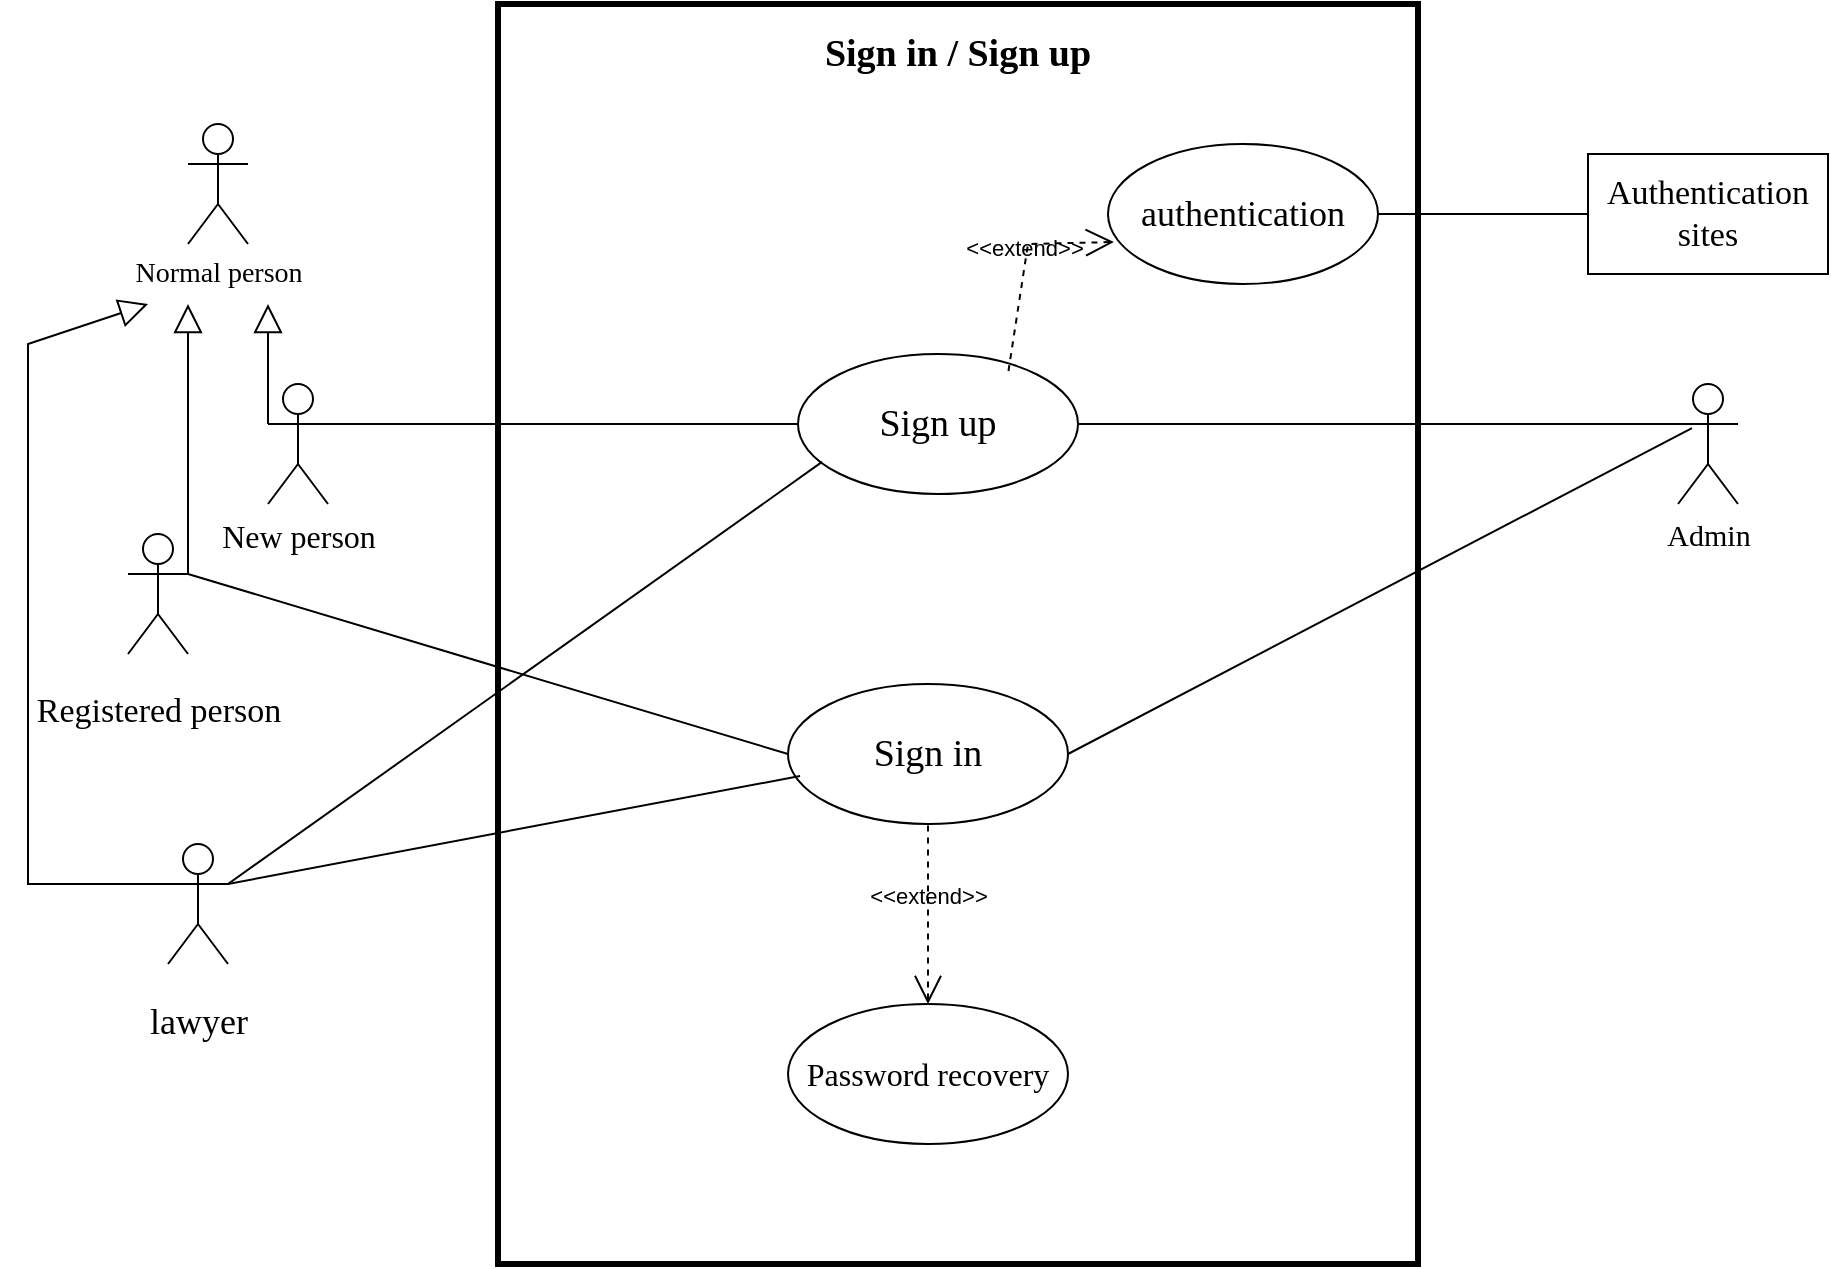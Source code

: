 <mxfile version="24.9.0">
  <diagram name="Page-1" id="xDsVIpmdpcAzzEBpDrNa">
    <mxGraphModel grid="1" page="1" gridSize="10" guides="1" tooltips="1" connect="1" arrows="1" fold="1" pageScale="1" pageWidth="3300" pageHeight="4681" math="0" shadow="0">
      <root>
        <mxCell id="0" />
        <mxCell id="1" parent="0" />
        <mxCell id="tP7MC1IY8utQFBznhmKp-1" value="" style="rounded=0;whiteSpace=wrap;html=1;fillColor=none;strokeWidth=3;" vertex="1" parent="1">
          <mxGeometry x="255" y="60" width="460" height="630" as="geometry" />
        </mxCell>
        <mxCell id="tP7MC1IY8utQFBznhmKp-2" value="&lt;b&gt;&lt;font face=&quot;Times New Roman&quot; style=&quot;font-size: 19px;&quot;&gt;Sign in / Sign up&lt;/font&gt;&lt;font face=&quot;Times New Roman&quot; style=&quot;font-size: 19px;&quot;&gt;&lt;br&gt;&lt;/font&gt;&lt;/b&gt;" style="text;html=1;align=center;verticalAlign=middle;whiteSpace=wrap;rounded=0;" vertex="1" parent="1">
          <mxGeometry x="400" y="70" width="170" height="30" as="geometry" />
        </mxCell>
        <mxCell id="tP7MC1IY8utQFBznhmKp-3" value="&lt;font face=&quot;Times New Roman&quot; style=&quot;font-size: 19px;&quot;&gt;Sign up&lt;br&gt;&lt;/font&gt;" style="ellipse;whiteSpace=wrap;html=1;" vertex="1" parent="1">
          <mxGeometry x="405" y="235" width="140" height="70" as="geometry" />
        </mxCell>
        <mxCell id="tP7MC1IY8utQFBznhmKp-4" value="&lt;font style=&quot;font-size: 19px;&quot; face=&quot;Times New Roman&quot;&gt;Sign in&lt;br&gt;&lt;/font&gt;" style="ellipse;whiteSpace=wrap;html=1;" vertex="1" parent="1">
          <mxGeometry x="400" y="400" width="140" height="70" as="geometry" />
        </mxCell>
        <mxCell id="tP7MC1IY8utQFBznhmKp-6" value="&lt;font style=&quot;font-size: 16px;&quot; face=&quot;Times New Roman&quot;&gt;Password recovery&lt;br&gt;&lt;/font&gt;" style="ellipse;whiteSpace=wrap;html=1;" vertex="1" parent="1">
          <mxGeometry x="400" y="560" width="140" height="70" as="geometry" />
        </mxCell>
        <mxCell id="tP7MC1IY8utQFBznhmKp-7" value="&lt;font style=&quot;font-size: 14px;&quot; face=&quot;Times New Roman&quot;&gt;Normal person&lt;br&gt;&lt;/font&gt;" style="shape=umlActor;html=1;verticalLabelPosition=bottom;verticalAlign=top;align=center;" vertex="1" parent="1">
          <mxGeometry x="100" y="120" width="30" height="60" as="geometry" />
        </mxCell>
        <mxCell id="tP7MC1IY8utQFBznhmKp-8" value="" style="edgeStyle=none;html=1;endArrow=none;verticalAlign=bottom;rounded=0;exitX=1;exitY=0.333;exitDx=0;exitDy=0;exitPerimeter=0;entryX=0;entryY=0.5;entryDx=0;entryDy=0;" edge="1" parent="1" source="tP7MC1IY8utQFBznhmKp-13" target="tP7MC1IY8utQFBznhmKp-3">
          <mxGeometry width="160" relative="1" as="geometry">
            <mxPoint x="430" y="470" as="sourcePoint" />
            <mxPoint x="590" y="470" as="targetPoint" />
            <Array as="points" />
          </mxGeometry>
        </mxCell>
        <mxCell id="tP7MC1IY8utQFBznhmKp-9" value="&amp;lt;&amp;lt;extend&amp;gt;&amp;gt;" style="edgeStyle=none;html=1;startArrow=open;endArrow=none;startSize=12;verticalAlign=bottom;dashed=1;labelBackgroundColor=none;rounded=0;entryX=0.5;entryY=1;entryDx=0;entryDy=0;exitX=0.5;exitY=0;exitDx=0;exitDy=0;" edge="1" parent="1" source="tP7MC1IY8utQFBznhmKp-6" target="tP7MC1IY8utQFBznhmKp-4">
          <mxGeometry width="160" relative="1" as="geometry">
            <mxPoint x="430" y="560" as="sourcePoint" />
            <mxPoint x="590" y="560" as="targetPoint" />
          </mxGeometry>
        </mxCell>
        <mxCell id="tP7MC1IY8utQFBznhmKp-10" value="" style="edgeStyle=none;html=1;endArrow=none;verticalAlign=bottom;rounded=0;exitX=1;exitY=0.333;exitDx=0;exitDy=0;exitPerimeter=0;entryX=0;entryY=0.5;entryDx=0;entryDy=0;" edge="1" parent="1" source="tP7MC1IY8utQFBznhmKp-12" target="tP7MC1IY8utQFBznhmKp-4">
          <mxGeometry width="160" relative="1" as="geometry">
            <mxPoint x="430" y="470" as="sourcePoint" />
            <mxPoint x="590" y="470" as="targetPoint" />
            <Array as="points" />
          </mxGeometry>
        </mxCell>
        <mxCell id="tP7MC1IY8utQFBznhmKp-12" value="&lt;pre aria-label=&quot;Translated text: Registered&quot; dir=&quot;ltr&quot; data-ved=&quot;2ahUKEwib_dqemvWJAxWP2gIHHToVGhYQ3ewLegQIBRAT&quot; style=&quot;text-align:left&quot; id=&quot;tw-target-text&quot; data-placeholder=&quot;Translation&quot; class=&quot;tw-data-text tw-text-large tw-ta&quot;&gt;&lt;font style=&quot;font-size: 17px;&quot; face=&quot;Times New Roman&quot;&gt;&lt;span lang=&quot;en&quot; class=&quot;Y2IQFc&quot;&gt;Registered person&lt;/span&gt;&lt;/font&gt;&lt;/pre&gt;" style="shape=umlActor;html=1;verticalLabelPosition=bottom;verticalAlign=top;align=center;" vertex="1" parent="1">
          <mxGeometry x="70" y="325" width="30" height="60" as="geometry" />
        </mxCell>
        <mxCell id="tP7MC1IY8utQFBznhmKp-13" value="&lt;font style=&quot;font-size: 16px;&quot; face=&quot;Times New Roman&quot;&gt;New person&lt;br&gt;&lt;/font&gt;" style="shape=umlActor;html=1;verticalLabelPosition=bottom;verticalAlign=top;align=center;" vertex="1" parent="1">
          <mxGeometry x="140" y="250" width="30" height="60" as="geometry" />
        </mxCell>
        <mxCell id="tP7MC1IY8utQFBznhmKp-15" value="" style="edgeStyle=none;html=1;endArrow=block;endFill=0;endSize=12;verticalAlign=bottom;rounded=0;exitX=1;exitY=0.333;exitDx=0;exitDy=0;exitPerimeter=0;" edge="1" parent="1" source="tP7MC1IY8utQFBznhmKp-12">
          <mxGeometry width="160" relative="1" as="geometry">
            <mxPoint x="320" y="460" as="sourcePoint" />
            <mxPoint x="100" y="210" as="targetPoint" />
          </mxGeometry>
        </mxCell>
        <mxCell id="tP7MC1IY8utQFBznhmKp-16" value="" style="edgeStyle=none;html=1;endArrow=block;endFill=0;endSize=12;verticalAlign=bottom;rounded=0;exitX=0;exitY=0.333;exitDx=0;exitDy=0;exitPerimeter=0;" edge="1" parent="1" source="tP7MC1IY8utQFBznhmKp-13">
          <mxGeometry width="160" relative="1" as="geometry">
            <mxPoint x="320" y="460" as="sourcePoint" />
            <mxPoint x="140" y="210" as="targetPoint" />
            <Array as="points">
              <mxPoint x="140" y="210" />
            </Array>
          </mxGeometry>
        </mxCell>
        <mxCell id="tP7MC1IY8utQFBznhmKp-17" value="&lt;font style=&quot;font-size: 15px;&quot; face=&quot;Times New Roman&quot;&gt;Admin&lt;/font&gt;" style="shape=umlActor;html=1;verticalLabelPosition=bottom;verticalAlign=top;align=center;" vertex="1" parent="1">
          <mxGeometry x="845" y="250" width="30" height="60" as="geometry" />
        </mxCell>
        <mxCell id="tP7MC1IY8utQFBznhmKp-18" value="" style="edgeStyle=none;html=1;endArrow=none;verticalAlign=bottom;rounded=0;entryX=1;entryY=0.5;entryDx=0;entryDy=0;exitX=0;exitY=0.333;exitDx=0;exitDy=0;exitPerimeter=0;" edge="1" parent="1" source="tP7MC1IY8utQFBznhmKp-17" target="tP7MC1IY8utQFBznhmKp-3">
          <mxGeometry width="160" relative="1" as="geometry">
            <mxPoint x="320" y="460" as="sourcePoint" />
            <mxPoint x="480" y="460" as="targetPoint" />
          </mxGeometry>
        </mxCell>
        <mxCell id="tP7MC1IY8utQFBznhmKp-19" value="" style="edgeStyle=none;html=1;endArrow=none;verticalAlign=bottom;rounded=0;entryX=0.233;entryY=0.367;entryDx=0;entryDy=0;entryPerimeter=0;exitX=1;exitY=0.5;exitDx=0;exitDy=0;" edge="1" parent="1" source="tP7MC1IY8utQFBznhmKp-4" target="tP7MC1IY8utQFBznhmKp-17">
          <mxGeometry width="160" relative="1" as="geometry">
            <mxPoint x="320" y="460" as="sourcePoint" />
            <mxPoint x="480" y="460" as="targetPoint" />
          </mxGeometry>
        </mxCell>
        <mxCell id="tP7MC1IY8utQFBznhmKp-20" value="&lt;pre aria-label=&quot;Translated text: lawyer&quot; dir=&quot;ltr&quot; data-ved=&quot;2ahUKEwib_dqemvWJAxWP2gIHHToVGhYQ3ewLegQIBRAT&quot; style=&quot;text-align:left&quot; id=&quot;tw-target-text&quot; data-placeholder=&quot;Translation&quot; class=&quot;tw-data-text tw-text-large tw-ta&quot;&gt;&lt;font style=&quot;font-size: 18px;&quot; face=&quot;Times New Roman&quot;&gt;&lt;span lang=&quot;en&quot; class=&quot;Y2IQFc&quot;&gt;lawyer&lt;/span&gt;&lt;/font&gt;&lt;/pre&gt;" style="shape=umlActor;html=1;verticalLabelPosition=bottom;verticalAlign=top;align=center;" vertex="1" parent="1">
          <mxGeometry x="90" y="480" width="30" height="60" as="geometry" />
        </mxCell>
        <mxCell id="tP7MC1IY8utQFBznhmKp-21" value="" style="edgeStyle=none;html=1;endArrow=block;endFill=0;endSize=12;verticalAlign=bottom;rounded=0;exitX=0;exitY=0.333;exitDx=0;exitDy=0;exitPerimeter=0;" edge="1" parent="1" source="tP7MC1IY8utQFBznhmKp-20">
          <mxGeometry width="160" relative="1" as="geometry">
            <mxPoint x="320" y="420" as="sourcePoint" />
            <mxPoint x="80" y="210" as="targetPoint" />
            <Array as="points">
              <mxPoint x="20" y="500" />
              <mxPoint x="20" y="230" />
            </Array>
          </mxGeometry>
        </mxCell>
        <mxCell id="tP7MC1IY8utQFBznhmKp-22" value="" style="edgeStyle=none;html=1;endArrow=none;verticalAlign=bottom;rounded=0;exitX=1;exitY=0.333;exitDx=0;exitDy=0;exitPerimeter=0;entryX=0.086;entryY=0.771;entryDx=0;entryDy=0;entryPerimeter=0;" edge="1" parent="1" source="tP7MC1IY8utQFBznhmKp-20" target="tP7MC1IY8utQFBznhmKp-3">
          <mxGeometry width="160" relative="1" as="geometry">
            <mxPoint x="320" y="420" as="sourcePoint" />
            <mxPoint x="480" y="420" as="targetPoint" />
          </mxGeometry>
        </mxCell>
        <mxCell id="tP7MC1IY8utQFBznhmKp-23" value="" style="edgeStyle=none;html=1;endArrow=none;verticalAlign=bottom;rounded=0;exitX=1;exitY=0.333;exitDx=0;exitDy=0;exitPerimeter=0;entryX=0.043;entryY=0.657;entryDx=0;entryDy=0;entryPerimeter=0;" edge="1" parent="1" source="tP7MC1IY8utQFBznhmKp-20" target="tP7MC1IY8utQFBznhmKp-4">
          <mxGeometry width="160" relative="1" as="geometry">
            <mxPoint x="320" y="420" as="sourcePoint" />
            <mxPoint x="480" y="420" as="targetPoint" />
          </mxGeometry>
        </mxCell>
        <mxCell id="tP7MC1IY8utQFBznhmKp-24" value="&lt;font style=&quot;font-size: 18px;&quot; face=&quot;Times New Roman&quot;&gt;authentication&lt;/font&gt;" style="ellipse;whiteSpace=wrap;html=1;" vertex="1" parent="1">
          <mxGeometry x="560" y="130" width="135" height="70" as="geometry" />
        </mxCell>
        <mxCell id="tP7MC1IY8utQFBznhmKp-26" value="&amp;lt;&amp;lt;extend&amp;gt;&amp;gt;" style="edgeStyle=none;html=1;startArrow=open;endArrow=none;startSize=12;verticalAlign=bottom;dashed=1;labelBackgroundColor=none;rounded=0;exitX=0.022;exitY=0.7;exitDx=0;exitDy=0;exitPerimeter=0;" edge="1" parent="1" source="tP7MC1IY8utQFBznhmKp-24">
          <mxGeometry width="160" relative="1" as="geometry">
            <mxPoint x="320" y="420" as="sourcePoint" />
            <mxPoint x="510" y="245" as="targetPoint" />
            <Array as="points">
              <mxPoint x="520" y="180" />
            </Array>
          </mxGeometry>
        </mxCell>
        <mxCell id="tP7MC1IY8utQFBznhmKp-28" value="&lt;font style=&quot;font-size: 17px;&quot; face=&quot;Times New Roman&quot;&gt;Authentication sites&lt;br&gt;&lt;/font&gt;" style="rounded=0;whiteSpace=wrap;html=1;" vertex="1" parent="1">
          <mxGeometry x="800" y="135" width="120" height="60" as="geometry" />
        </mxCell>
        <mxCell id="tP7MC1IY8utQFBznhmKp-29" value="" style="edgeStyle=none;html=1;endArrow=none;verticalAlign=bottom;rounded=0;entryX=0;entryY=0.5;entryDx=0;entryDy=0;exitX=1;exitY=0.5;exitDx=0;exitDy=0;" edge="1" parent="1" source="tP7MC1IY8utQFBznhmKp-24" target="tP7MC1IY8utQFBznhmKp-28">
          <mxGeometry width="160" relative="1" as="geometry">
            <mxPoint x="410" y="370" as="sourcePoint" />
            <mxPoint x="570" y="370" as="targetPoint" />
          </mxGeometry>
        </mxCell>
      </root>
    </mxGraphModel>
  </diagram>
</mxfile>
